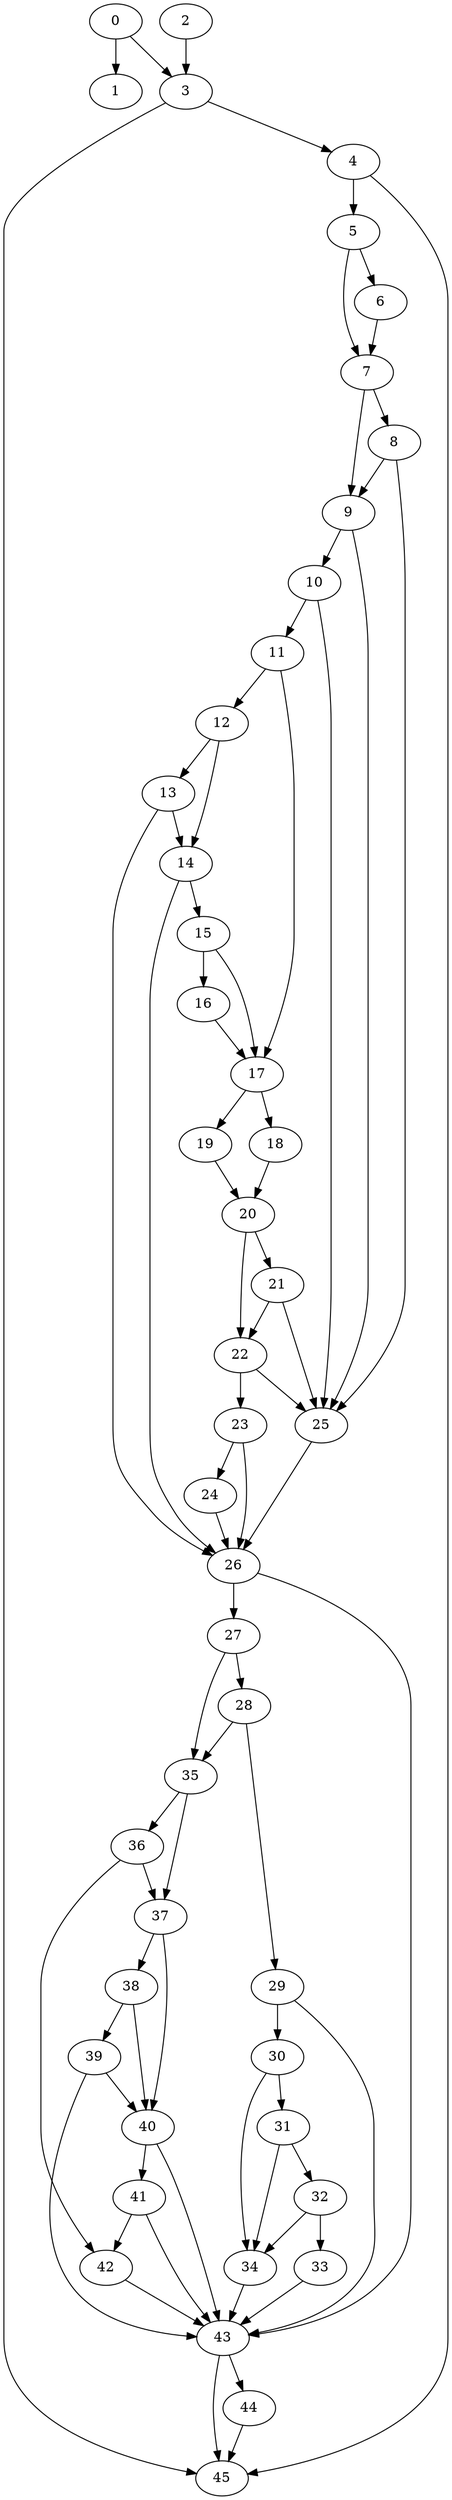 digraph {
	0
	1
	2
	3
	4
	5
	6
	7
	8
	9
	10
	11
	12
	13
	14
	15
	16
	17
	18
	19
	20
	21
	22
	23
	24
	25
	26
	27
	28
	29
	30
	31
	32
	33
	34
	35
	36
	37
	38
	39
	40
	41
	42
	43
	44
	45
	17 -> 19
	13 -> 26
	14 -> 26
	23 -> 26
	24 -> 26
	25 -> 26
	29 -> 30
	35 -> 37
	36 -> 37
	37 -> 38
	37 -> 40
	38 -> 40
	39 -> 40
	40 -> 41
	5 -> 6
	5 -> 7
	6 -> 7
	9 -> 10
	17 -> 18
	26 -> 27
	27 -> 35
	28 -> 35
	43 -> 44
	0 -> 1
	0 -> 3
	2 -> 3
	4 -> 5
	14 -> 15
	22 -> 23
	21 -> 25
	22 -> 25
	8 -> 25
	9 -> 25
	10 -> 25
	13 -> 14
	12 -> 14
	11 -> 17
	15 -> 17
	16 -> 17
	27 -> 28
	28 -> 29
	30 -> 31
	35 -> 36
	7 -> 8
	12 -> 13
	20 -> 22
	21 -> 22
	32 -> 33
	38 -> 39
	7 -> 9
	8 -> 9
	10 -> 11
	20 -> 21
	23 -> 24
	31 -> 32
	36 -> 42
	41 -> 42
	29 -> 43
	33 -> 43
	34 -> 43
	39 -> 43
	40 -> 43
	41 -> 43
	42 -> 43
	26 -> 43
	3 -> 4
	11 -> 12
	15 -> 16
	18 -> 20
	19 -> 20
	30 -> 34
	31 -> 34
	32 -> 34
	3 -> 45
	4 -> 45
	43 -> 45
	44 -> 45
}
